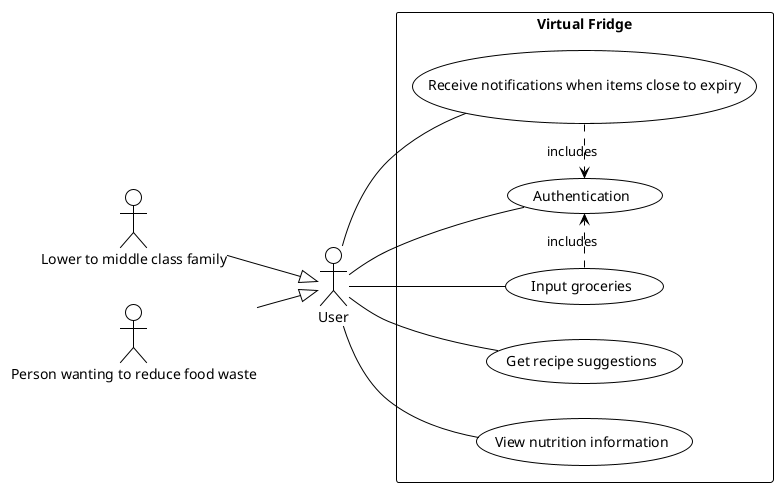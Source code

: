 /'This file is used to generate the usecase diagram with plantuml. To generate it from the command line run'/
/'java -jar plantuml.jar usecasediagram.txt'/
/'Make sure you [download PlantUML first](https://plantuml.com/download)'/
@startuml
!theme plain
left to right direction
:Lower to middle class family: --|> User
:Person wanting to reduce food waste: --|> User
rectangle "Virtual Fridge" {
usecase authentication as "Authentication"
usecase groceries as "Input groceries"
usecase recipes as "Get recipe suggestions"
usecase expiration as "Receive notifications when items close to expiry"
usecase nutrition as "View nutrition information"
}
expiration .> authentication : includes
groceries .> authentication : includes
User -- authentication
User -- groceries
User -- recipes
User -- expiration
User -- nutrition
@enduml
